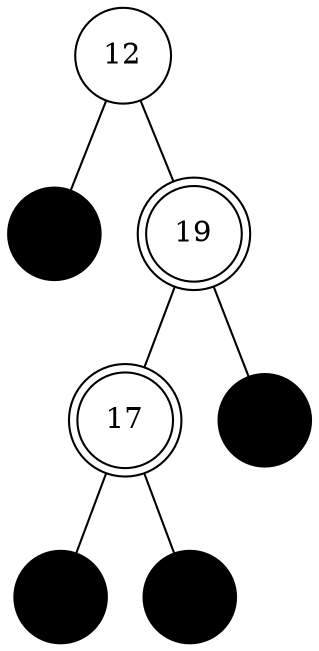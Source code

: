 graph step4 { node[ordering=out]; 17 [shape=doublecircle]; 19 [shape=doublecircle]; 12 [shape=circle]; node [shape=circle, color=black]; e1 [style=filled, fillcolor=black]; e2 [style=filled, fillcolor=black]; e3 [style=filled, fillcolor=black]; e4 [style=filled, fillcolor=black]; 12--e1; 12--19; 19--17; 17--e2 17--e3 19--e4; }
